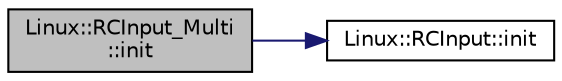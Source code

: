 digraph "Linux::RCInput_Multi::init"
{
 // INTERACTIVE_SVG=YES
  edge [fontname="Helvetica",fontsize="10",labelfontname="Helvetica",labelfontsize="10"];
  node [fontname="Helvetica",fontsize="10",shape=record];
  rankdir="LR";
  Node1 [label="Linux::RCInput_Multi\l::init",height=0.2,width=0.4,color="black", fillcolor="grey75", style="filled", fontcolor="black"];
  Node1 -> Node2 [color="midnightblue",fontsize="10",style="solid",fontname="Helvetica"];
  Node2 [label="Linux::RCInput::init",height=0.2,width=0.4,color="black", fillcolor="white", style="filled",URL="$classLinux_1_1RCInput.html#a469ad400a5e4a121e9972d8144b281b4"];
}
